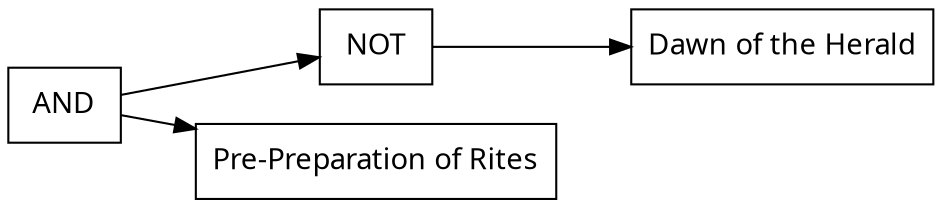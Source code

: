 digraph {
node [shape=record];
node [fontname=Sans];charset="UTF-8" splines=true splines=spline rankdir =LR
84[label="AND"];
84->82;
84->83;
82[label="NOT"];
82->81;
83[label="Pre-Preparation of Rites"];
81[label="Dawn of the Herald"];
}
